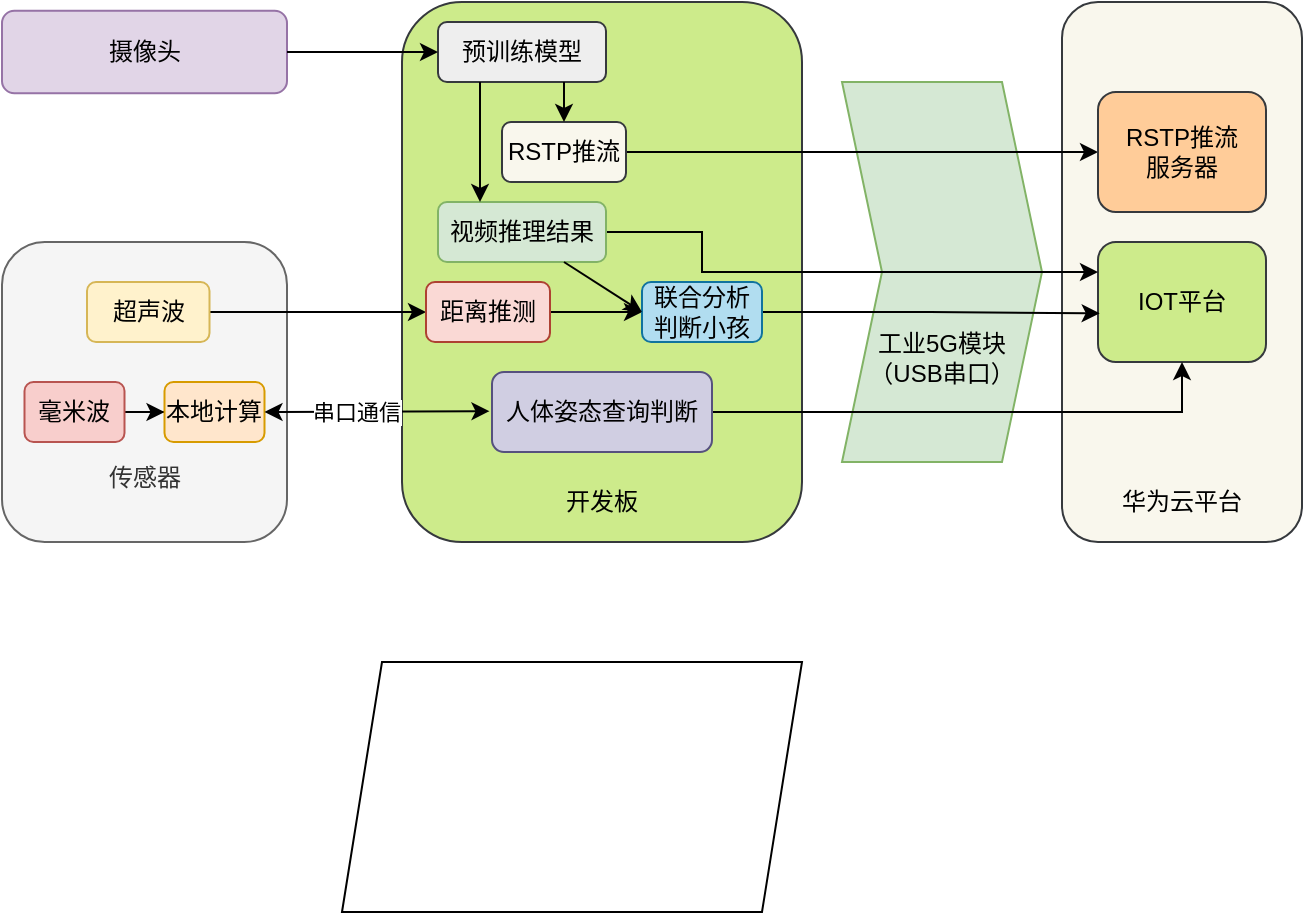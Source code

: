 <mxfile version="21.7.1" type="github">
  <diagram id="C5RBs43oDa-KdzZeNtuy" name="Page-1">
    <mxGraphModel dx="677" dy="386" grid="1" gridSize="10" guides="1" tooltips="1" connect="1" arrows="1" fold="1" page="1" pageScale="1" pageWidth="827" pageHeight="1169" math="0" shadow="0">
      <root>
        <mxCell id="WIyWlLk6GJQsqaUBKTNV-0" />
        <mxCell id="WIyWlLk6GJQsqaUBKTNV-1" parent="WIyWlLk6GJQsqaUBKTNV-0" />
        <mxCell id="5fcDJ9BJbWyk9KCKupC0-43" value="&lt;br&gt;&lt;br&gt;&lt;br&gt;&lt;br&gt;&lt;br&gt;&lt;br&gt;工业5G模块&lt;br&gt;（USB串口）" style="shape=step;perimeter=stepPerimeter;whiteSpace=wrap;html=1;fixedSize=1;fillColor=#d5e8d4;strokeColor=#82b366;" vertex="1" parent="WIyWlLk6GJQsqaUBKTNV-1">
          <mxGeometry x="560" y="240.01" width="100" height="189.99" as="geometry" />
        </mxCell>
        <mxCell id="5fcDJ9BJbWyk9KCKupC0-1" value="摄像头" style="rounded=1;whiteSpace=wrap;html=1;fillColor=#e1d5e7;strokeColor=#9673a6;" vertex="1" parent="WIyWlLk6GJQsqaUBKTNV-1">
          <mxGeometry x="140" y="204.38" width="142.5" height="41.25" as="geometry" />
        </mxCell>
        <mxCell id="5fcDJ9BJbWyk9KCKupC0-12" value="&lt;br&gt;&lt;br&gt;&lt;br&gt;&lt;br&gt;&lt;br&gt;&lt;br&gt;传感器" style="rounded=1;whiteSpace=wrap;html=1;fillColor=#f5f5f5;fontColor=#333333;strokeColor=#666666;" vertex="1" parent="WIyWlLk6GJQsqaUBKTNV-1">
          <mxGeometry x="140" y="320" width="142.5" height="150" as="geometry" />
        </mxCell>
        <mxCell id="5fcDJ9BJbWyk9KCKupC0-38" style="edgeStyle=orthogonalEdgeStyle;rounded=0;orthogonalLoop=1;jettySize=auto;html=1;entryX=0;entryY=0.5;entryDx=0;entryDy=0;" edge="1" parent="WIyWlLk6GJQsqaUBKTNV-1" source="5fcDJ9BJbWyk9KCKupC0-2" target="5fcDJ9BJbWyk9KCKupC0-37">
          <mxGeometry relative="1" as="geometry" />
        </mxCell>
        <mxCell id="5fcDJ9BJbWyk9KCKupC0-2" value="毫米波" style="rounded=1;whiteSpace=wrap;html=1;fillColor=#f8cecc;strokeColor=#b85450;" vertex="1" parent="WIyWlLk6GJQsqaUBKTNV-1">
          <mxGeometry x="151.25" y="390" width="50" height="30" as="geometry" />
        </mxCell>
        <mxCell id="5fcDJ9BJbWyk9KCKupC0-3" value="&lt;br&gt;&lt;br&gt;&lt;br&gt;&lt;br&gt;&lt;br&gt;&lt;br&gt;&lt;br&gt;&lt;br&gt;&lt;br&gt;&lt;br&gt;&lt;br&gt;&lt;br&gt;&lt;br&gt;&lt;br&gt;&lt;br&gt;&lt;br&gt;开发板" style="rounded=1;whiteSpace=wrap;html=1;fillColor=#cdeb8b;strokeColor=#36393d;" vertex="1" parent="WIyWlLk6GJQsqaUBKTNV-1">
          <mxGeometry x="340" y="200" width="200" height="270" as="geometry" />
        </mxCell>
        <mxCell id="5fcDJ9BJbWyk9KCKupC0-6" value="&lt;br&gt;&lt;br&gt;&lt;br&gt;&lt;br&gt;&lt;br&gt;&lt;br&gt;&lt;br&gt;&lt;br&gt;&lt;br&gt;&lt;br&gt;&lt;br&gt;&lt;br&gt;&lt;br&gt;&lt;br&gt;&lt;br&gt;&lt;br&gt;华为云平台" style="rounded=1;whiteSpace=wrap;html=1;fillColor=#f9f7ed;strokeColor=#36393d;" vertex="1" parent="WIyWlLk6GJQsqaUBKTNV-1">
          <mxGeometry x="670" y="200" width="120" height="270" as="geometry" />
        </mxCell>
        <mxCell id="5fcDJ9BJbWyk9KCKupC0-13" value="预训练模型" style="rounded=1;whiteSpace=wrap;html=1;fillColor=#eeeeee;strokeColor=#36393d;" vertex="1" parent="WIyWlLk6GJQsqaUBKTNV-1">
          <mxGeometry x="358" y="210.01" width="84" height="30" as="geometry" />
        </mxCell>
        <mxCell id="5fcDJ9BJbWyk9KCKupC0-19" style="edgeStyle=orthogonalEdgeStyle;rounded=0;orthogonalLoop=1;jettySize=auto;html=1;" edge="1" parent="WIyWlLk6GJQsqaUBKTNV-1" source="5fcDJ9BJbWyk9KCKupC0-15" target="5fcDJ9BJbWyk9KCKupC0-17">
          <mxGeometry relative="1" as="geometry" />
        </mxCell>
        <mxCell id="5fcDJ9BJbWyk9KCKupC0-15" value="RSTP推流" style="rounded=1;whiteSpace=wrap;html=1;fillColor=#f9f7ed;strokeColor=#36393d;" vertex="1" parent="WIyWlLk6GJQsqaUBKTNV-1">
          <mxGeometry x="390" y="260" width="62" height="30" as="geometry" />
        </mxCell>
        <mxCell id="5fcDJ9BJbWyk9KCKupC0-17" value="RSTP推流&lt;br&gt;服务器" style="rounded=1;whiteSpace=wrap;html=1;fillColor=#ffcc99;strokeColor=#36393d;" vertex="1" parent="WIyWlLk6GJQsqaUBKTNV-1">
          <mxGeometry x="688" y="245" width="84" height="60" as="geometry" />
        </mxCell>
        <mxCell id="5fcDJ9BJbWyk9KCKupC0-18" value="IOT平台" style="rounded=1;whiteSpace=wrap;html=1;fillColor=#cdeb8b;strokeColor=#36393d;" vertex="1" parent="WIyWlLk6GJQsqaUBKTNV-1">
          <mxGeometry x="688" y="320" width="84" height="60" as="geometry" />
        </mxCell>
        <mxCell id="5fcDJ9BJbWyk9KCKupC0-25" style="edgeStyle=orthogonalEdgeStyle;rounded=0;orthogonalLoop=1;jettySize=auto;html=1;entryX=0;entryY=0.25;entryDx=0;entryDy=0;" edge="1" parent="WIyWlLk6GJQsqaUBKTNV-1" source="5fcDJ9BJbWyk9KCKupC0-20" target="5fcDJ9BJbWyk9KCKupC0-18">
          <mxGeometry relative="1" as="geometry">
            <Array as="points">
              <mxPoint x="490" y="315" />
              <mxPoint x="490" y="335" />
            </Array>
          </mxGeometry>
        </mxCell>
        <mxCell id="5fcDJ9BJbWyk9KCKupC0-20" value="视频推理结果" style="rounded=1;whiteSpace=wrap;html=1;fillColor=#d5e8d4;strokeColor=#82b366;" vertex="1" parent="WIyWlLk6GJQsqaUBKTNV-1">
          <mxGeometry x="358" y="300" width="84" height="30" as="geometry" />
        </mxCell>
        <mxCell id="5fcDJ9BJbWyk9KCKupC0-23" value="" style="endArrow=classic;html=1;rounded=0;entryX=0.25;entryY=0;entryDx=0;entryDy=0;exitX=0.25;exitY=1;exitDx=0;exitDy=0;" edge="1" parent="WIyWlLk6GJQsqaUBKTNV-1" source="5fcDJ9BJbWyk9KCKupC0-13" target="5fcDJ9BJbWyk9KCKupC0-20">
          <mxGeometry width="50" height="50" relative="1" as="geometry">
            <mxPoint x="370" y="240" as="sourcePoint" />
            <mxPoint x="420" y="190" as="targetPoint" />
          </mxGeometry>
        </mxCell>
        <mxCell id="5fcDJ9BJbWyk9KCKupC0-24" value="" style="endArrow=classic;html=1;rounded=0;exitX=0.75;exitY=1;exitDx=0;exitDy=0;entryX=0.5;entryY=0;entryDx=0;entryDy=0;" edge="1" parent="WIyWlLk6GJQsqaUBKTNV-1" source="5fcDJ9BJbWyk9KCKupC0-13" target="5fcDJ9BJbWyk9KCKupC0-15">
          <mxGeometry width="50" height="50" relative="1" as="geometry">
            <mxPoint x="340" y="330" as="sourcePoint" />
            <mxPoint x="390" y="280" as="targetPoint" />
          </mxGeometry>
        </mxCell>
        <mxCell id="5fcDJ9BJbWyk9KCKupC0-30" style="edgeStyle=orthogonalEdgeStyle;rounded=0;orthogonalLoop=1;jettySize=auto;html=1;entryX=0;entryY=0.5;entryDx=0;entryDy=0;" edge="1" parent="WIyWlLk6GJQsqaUBKTNV-1" source="5fcDJ9BJbWyk9KCKupC0-26" target="5fcDJ9BJbWyk9KCKupC0-28">
          <mxGeometry relative="1" as="geometry" />
        </mxCell>
        <mxCell id="5fcDJ9BJbWyk9KCKupC0-26" value="超声波" style="rounded=1;whiteSpace=wrap;html=1;fillColor=#fff2cc;strokeColor=#d6b656;" vertex="1" parent="WIyWlLk6GJQsqaUBKTNV-1">
          <mxGeometry x="182.5" y="340" width="61.25" height="30" as="geometry" />
        </mxCell>
        <mxCell id="5fcDJ9BJbWyk9KCKupC0-33" style="edgeStyle=orthogonalEdgeStyle;rounded=0;orthogonalLoop=1;jettySize=auto;html=1;entryX=0;entryY=0.5;entryDx=0;entryDy=0;" edge="1" parent="WIyWlLk6GJQsqaUBKTNV-1" source="5fcDJ9BJbWyk9KCKupC0-28" target="5fcDJ9BJbWyk9KCKupC0-31">
          <mxGeometry relative="1" as="geometry" />
        </mxCell>
        <mxCell id="5fcDJ9BJbWyk9KCKupC0-28" value="距离推测" style="rounded=1;whiteSpace=wrap;html=1;fillColor=#fad9d5;strokeColor=#ae4132;" vertex="1" parent="WIyWlLk6GJQsqaUBKTNV-1">
          <mxGeometry x="352" y="340" width="62" height="30" as="geometry" />
        </mxCell>
        <mxCell id="5fcDJ9BJbWyk9KCKupC0-35" style="edgeStyle=orthogonalEdgeStyle;rounded=0;orthogonalLoop=1;jettySize=auto;html=1;entryX=0.01;entryY=0.594;entryDx=0;entryDy=0;entryPerimeter=0;" edge="1" parent="WIyWlLk6GJQsqaUBKTNV-1" source="5fcDJ9BJbWyk9KCKupC0-31" target="5fcDJ9BJbWyk9KCKupC0-18">
          <mxGeometry relative="1" as="geometry" />
        </mxCell>
        <mxCell id="5fcDJ9BJbWyk9KCKupC0-31" value="联合分析判断小孩" style="rounded=1;whiteSpace=wrap;html=1;fillColor=#b1ddf0;strokeColor=#10739e;" vertex="1" parent="WIyWlLk6GJQsqaUBKTNV-1">
          <mxGeometry x="460" y="340" width="60" height="30" as="geometry" />
        </mxCell>
        <mxCell id="5fcDJ9BJbWyk9KCKupC0-34" value="" style="endArrow=classic;html=1;rounded=0;exitX=0.75;exitY=1;exitDx=0;exitDy=0;entryX=0;entryY=0.5;entryDx=0;entryDy=0;" edge="1" parent="WIyWlLk6GJQsqaUBKTNV-1" source="5fcDJ9BJbWyk9KCKupC0-20" target="5fcDJ9BJbWyk9KCKupC0-31">
          <mxGeometry width="50" height="50" relative="1" as="geometry">
            <mxPoint x="350" y="390" as="sourcePoint" />
            <mxPoint x="421" y="350" as="targetPoint" />
          </mxGeometry>
        </mxCell>
        <mxCell id="5fcDJ9BJbWyk9KCKupC0-37" value="本地计算" style="rounded=1;whiteSpace=wrap;html=1;fillColor=#ffe6cc;strokeColor=#d79b00;" vertex="1" parent="WIyWlLk6GJQsqaUBKTNV-1">
          <mxGeometry x="221.25" y="390" width="50" height="30" as="geometry" />
        </mxCell>
        <mxCell id="5fcDJ9BJbWyk9KCKupC0-46" style="edgeStyle=orthogonalEdgeStyle;rounded=0;orthogonalLoop=1;jettySize=auto;html=1;entryX=0.5;entryY=1;entryDx=0;entryDy=0;" edge="1" parent="WIyWlLk6GJQsqaUBKTNV-1" source="5fcDJ9BJbWyk9KCKupC0-39" target="5fcDJ9BJbWyk9KCKupC0-18">
          <mxGeometry relative="1" as="geometry" />
        </mxCell>
        <mxCell id="5fcDJ9BJbWyk9KCKupC0-39" value="人体姿态查询判断" style="rounded=1;whiteSpace=wrap;html=1;fillColor=#d0cee2;strokeColor=#56517e;" vertex="1" parent="WIyWlLk6GJQsqaUBKTNV-1">
          <mxGeometry x="385" y="385" width="110" height="40" as="geometry" />
        </mxCell>
        <mxCell id="5fcDJ9BJbWyk9KCKupC0-40" style="edgeStyle=orthogonalEdgeStyle;rounded=0;orthogonalLoop=1;jettySize=auto;html=1;" edge="1" parent="WIyWlLk6GJQsqaUBKTNV-1" source="5fcDJ9BJbWyk9KCKupC0-1" target="5fcDJ9BJbWyk9KCKupC0-13">
          <mxGeometry relative="1" as="geometry" />
        </mxCell>
        <mxCell id="5fcDJ9BJbWyk9KCKupC0-41" value="" style="endArrow=classic;startArrow=classic;html=1;rounded=0;entryX=0;entryY=0.5;entryDx=0;entryDy=0;exitX=1;exitY=0.5;exitDx=0;exitDy=0;" edge="1" parent="WIyWlLk6GJQsqaUBKTNV-1" source="5fcDJ9BJbWyk9KCKupC0-37">
          <mxGeometry width="50" height="50" relative="1" as="geometry">
            <mxPoint x="280" y="405" as="sourcePoint" />
            <mxPoint x="383.75" y="404.58" as="targetPoint" />
          </mxGeometry>
        </mxCell>
        <mxCell id="5fcDJ9BJbWyk9KCKupC0-42" value="串口通信" style="edgeLabel;html=1;align=center;verticalAlign=middle;resizable=0;points=[];" vertex="1" connectable="0" parent="5fcDJ9BJbWyk9KCKupC0-41">
          <mxGeometry x="0.155" y="-2" relative="1" as="geometry">
            <mxPoint x="-20" y="-2" as="offset" />
          </mxGeometry>
        </mxCell>
        <mxCell id="5fcDJ9BJbWyk9KCKupC0-47" value="" style="shape=parallelogram;perimeter=parallelogramPerimeter;whiteSpace=wrap;html=1;fixedSize=1;" vertex="1" parent="WIyWlLk6GJQsqaUBKTNV-1">
          <mxGeometry x="310" y="530" width="230" height="125" as="geometry" />
        </mxCell>
      </root>
    </mxGraphModel>
  </diagram>
</mxfile>
